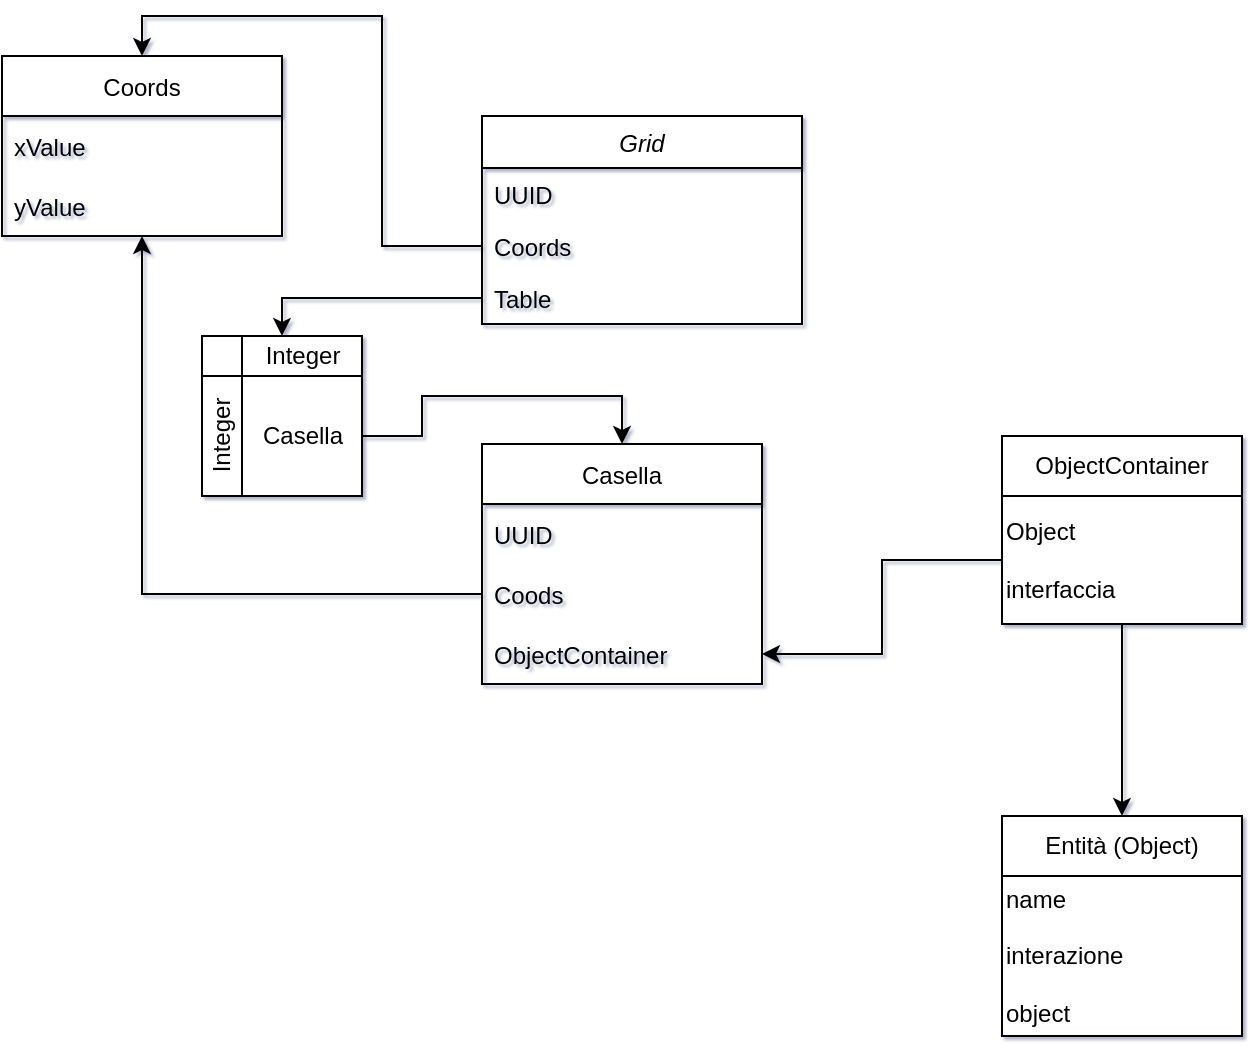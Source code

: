 <mxfile version="17.1.3" type="github">
  <diagram id="C5RBs43oDa-KdzZeNtuy" name="Page-1">
    <mxGraphModel dx="1757" dy="528" grid="1" gridSize="10" guides="1" tooltips="1" connect="1" arrows="1" fold="1" page="1" pageScale="1" pageWidth="827" pageHeight="1169" background="none" math="0" shadow="1">
      <root>
        <mxCell id="WIyWlLk6GJQsqaUBKTNV-0" />
        <mxCell id="WIyWlLk6GJQsqaUBKTNV-1" parent="WIyWlLk6GJQsqaUBKTNV-0" />
        <mxCell id="zkfFHV4jXpPFQw0GAbJ--0" value="Grid" style="swimlane;fontStyle=2;align=center;verticalAlign=top;childLayout=stackLayout;horizontal=1;startSize=26;horizontalStack=0;resizeParent=1;resizeLast=0;collapsible=1;marginBottom=0;rounded=0;shadow=0;strokeWidth=1;" parent="WIyWlLk6GJQsqaUBKTNV-1" vertex="1">
          <mxGeometry x="220" y="120" width="160" height="104" as="geometry">
            <mxRectangle x="230" y="140" width="160" height="26" as="alternateBounds" />
          </mxGeometry>
        </mxCell>
        <mxCell id="zkfFHV4jXpPFQw0GAbJ--1" value="UUID" style="text;align=left;verticalAlign=top;spacingLeft=4;spacingRight=4;overflow=hidden;rotatable=0;points=[[0,0.5],[1,0.5]];portConstraint=eastwest;" parent="zkfFHV4jXpPFQw0GAbJ--0" vertex="1">
          <mxGeometry y="26" width="160" height="26" as="geometry" />
        </mxCell>
        <mxCell id="zkfFHV4jXpPFQw0GAbJ--2" value="Coords" style="text;align=left;verticalAlign=top;spacingLeft=4;spacingRight=4;overflow=hidden;rotatable=0;points=[[0,0.5],[1,0.5]];portConstraint=eastwest;rounded=0;shadow=0;html=0;" parent="zkfFHV4jXpPFQw0GAbJ--0" vertex="1">
          <mxGeometry y="52" width="160" height="26" as="geometry" />
        </mxCell>
        <mxCell id="zkfFHV4jXpPFQw0GAbJ--3" value="Table" style="text;align=left;verticalAlign=top;spacingLeft=4;spacingRight=4;overflow=hidden;rotatable=0;points=[[0,0.5],[1,0.5]];portConstraint=eastwest;rounded=0;shadow=0;html=0;" parent="zkfFHV4jXpPFQw0GAbJ--0" vertex="1">
          <mxGeometry y="78" width="160" height="26" as="geometry" />
        </mxCell>
        <mxCell id="t30wZxQCkRNdcek4japt-16" value="Coords" style="swimlane;fontStyle=0;childLayout=stackLayout;horizontal=1;startSize=30;horizontalStack=0;resizeParent=1;resizeParentMax=0;resizeLast=0;collapsible=1;marginBottom=0;" parent="WIyWlLk6GJQsqaUBKTNV-1" vertex="1">
          <mxGeometry x="-20" y="90" width="140" height="90" as="geometry" />
        </mxCell>
        <mxCell id="t30wZxQCkRNdcek4japt-17" value="xValue" style="text;strokeColor=none;fillColor=none;align=left;verticalAlign=middle;spacingLeft=4;spacingRight=4;overflow=hidden;points=[[0,0.5],[1,0.5]];portConstraint=eastwest;rotatable=0;" parent="t30wZxQCkRNdcek4japt-16" vertex="1">
          <mxGeometry y="30" width="140" height="30" as="geometry" />
        </mxCell>
        <mxCell id="t30wZxQCkRNdcek4japt-18" value="yValue" style="text;strokeColor=none;fillColor=none;align=left;verticalAlign=middle;spacingLeft=4;spacingRight=4;overflow=hidden;points=[[0,0.5],[1,0.5]];portConstraint=eastwest;rotatable=0;" parent="t30wZxQCkRNdcek4japt-16" vertex="1">
          <mxGeometry y="60" width="140" height="30" as="geometry" />
        </mxCell>
        <mxCell id="t30wZxQCkRNdcek4japt-20" style="edgeStyle=orthogonalEdgeStyle;rounded=0;orthogonalLoop=1;jettySize=auto;html=1;" parent="WIyWlLk6GJQsqaUBKTNV-1" source="zkfFHV4jXpPFQw0GAbJ--2" target="t30wZxQCkRNdcek4japt-16" edge="1">
          <mxGeometry relative="1" as="geometry">
            <Array as="points">
              <mxPoint x="170" y="185" />
              <mxPoint x="170" y="70" />
              <mxPoint x="50" y="70" />
            </Array>
          </mxGeometry>
        </mxCell>
        <mxCell id="t30wZxQCkRNdcek4japt-28" style="edgeStyle=orthogonalEdgeStyle;rounded=0;orthogonalLoop=1;jettySize=auto;html=1;" parent="WIyWlLk6GJQsqaUBKTNV-1" source="zkfFHV4jXpPFQw0GAbJ--3" target="t30wZxQCkRNdcek4japt-25" edge="1">
          <mxGeometry relative="1" as="geometry">
            <Array as="points">
              <mxPoint x="120" y="211" />
            </Array>
          </mxGeometry>
        </mxCell>
        <mxCell id="t30wZxQCkRNdcek4japt-29" value="" style="group" parent="WIyWlLk6GJQsqaUBKTNV-1" vertex="1" connectable="0">
          <mxGeometry x="80" y="230" width="80" height="80" as="geometry" />
        </mxCell>
        <mxCell id="t30wZxQCkRNdcek4japt-25" value="" style="shape=internalStorage;whiteSpace=wrap;html=1;backgroundOutline=1;" parent="t30wZxQCkRNdcek4japt-29" vertex="1">
          <mxGeometry width="80" height="80" as="geometry" />
        </mxCell>
        <mxCell id="t30wZxQCkRNdcek4japt-26" value="Integer" style="text;html=1;align=center;verticalAlign=middle;resizable=0;points=[];autosize=1;strokeColor=none;fillColor=none;" parent="t30wZxQCkRNdcek4japt-29" vertex="1">
          <mxGeometry x="25" width="50" height="20" as="geometry" />
        </mxCell>
        <mxCell id="t30wZxQCkRNdcek4japt-27" value="Integer&lt;br&gt;" style="text;html=1;align=center;verticalAlign=middle;resizable=0;points=[];autosize=1;strokeColor=none;fillColor=none;rotation=-90;" parent="t30wZxQCkRNdcek4japt-29" vertex="1">
          <mxGeometry x="-15" y="40" width="50" height="20" as="geometry" />
        </mxCell>
        <mxCell id="t30wZxQCkRNdcek4japt-30" value="Casella&lt;br&gt;" style="text;html=1;align=center;verticalAlign=middle;resizable=0;points=[];autosize=1;strokeColor=none;fillColor=none;" parent="t30wZxQCkRNdcek4japt-29" vertex="1">
          <mxGeometry x="20" y="40" width="60" height="20" as="geometry" />
        </mxCell>
        <mxCell id="t30wZxQCkRNdcek4japt-32" value="Casella" style="swimlane;fontStyle=0;childLayout=stackLayout;horizontal=1;startSize=30;horizontalStack=0;resizeParent=1;resizeParentMax=0;resizeLast=0;collapsible=1;marginBottom=0;" parent="WIyWlLk6GJQsqaUBKTNV-1" vertex="1">
          <mxGeometry x="220" y="284" width="140" height="120" as="geometry" />
        </mxCell>
        <mxCell id="t30wZxQCkRNdcek4japt-33" value="UUID" style="text;strokeColor=none;fillColor=none;align=left;verticalAlign=middle;spacingLeft=4;spacingRight=4;overflow=hidden;points=[[0,0.5],[1,0.5]];portConstraint=eastwest;rotatable=0;" parent="t30wZxQCkRNdcek4japt-32" vertex="1">
          <mxGeometry y="30" width="140" height="30" as="geometry" />
        </mxCell>
        <mxCell id="t30wZxQCkRNdcek4japt-34" value="Coods" style="text;strokeColor=none;fillColor=none;align=left;verticalAlign=middle;spacingLeft=4;spacingRight=4;overflow=hidden;points=[[0,0.5],[1,0.5]];portConstraint=eastwest;rotatable=0;" parent="t30wZxQCkRNdcek4japt-32" vertex="1">
          <mxGeometry y="60" width="140" height="30" as="geometry" />
        </mxCell>
        <mxCell id="t30wZxQCkRNdcek4japt-35" value="ObjectContainer" style="text;strokeColor=none;fillColor=none;align=left;verticalAlign=middle;spacingLeft=4;spacingRight=4;overflow=hidden;points=[[0,0.5],[1,0.5]];portConstraint=eastwest;rotatable=0;" parent="t30wZxQCkRNdcek4japt-32" vertex="1">
          <mxGeometry y="90" width="140" height="30" as="geometry" />
        </mxCell>
        <mxCell id="t30wZxQCkRNdcek4japt-36" style="edgeStyle=orthogonalEdgeStyle;rounded=0;orthogonalLoop=1;jettySize=auto;html=1;" parent="WIyWlLk6GJQsqaUBKTNV-1" source="t30wZxQCkRNdcek4japt-30" target="t30wZxQCkRNdcek4japt-32" edge="1">
          <mxGeometry relative="1" as="geometry">
            <Array as="points">
              <mxPoint x="190" y="280" />
              <mxPoint x="190" y="260" />
              <mxPoint x="290" y="260" />
            </Array>
          </mxGeometry>
        </mxCell>
        <mxCell id="t30wZxQCkRNdcek4japt-37" style="edgeStyle=orthogonalEdgeStyle;rounded=0;orthogonalLoop=1;jettySize=auto;html=1;" parent="WIyWlLk6GJQsqaUBKTNV-1" source="t30wZxQCkRNdcek4japt-34" target="t30wZxQCkRNdcek4japt-16" edge="1">
          <mxGeometry relative="1" as="geometry" />
        </mxCell>
        <mxCell id="Ac0nGDQN1ioUSfVK7lwb-1" style="edgeStyle=orthogonalEdgeStyle;rounded=0;orthogonalLoop=1;jettySize=auto;html=1;entryX=1;entryY=0.5;entryDx=0;entryDy=0;" edge="1" parent="WIyWlLk6GJQsqaUBKTNV-1" source="Ac0nGDQN1ioUSfVK7lwb-0" target="t30wZxQCkRNdcek4japt-35">
          <mxGeometry relative="1" as="geometry" />
        </mxCell>
        <mxCell id="Ac0nGDQN1ioUSfVK7lwb-5" style="edgeStyle=orthogonalEdgeStyle;rounded=0;orthogonalLoop=1;jettySize=auto;html=1;entryX=0.5;entryY=0;entryDx=0;entryDy=0;" edge="1" parent="WIyWlLk6GJQsqaUBKTNV-1" source="Ac0nGDQN1ioUSfVK7lwb-0" target="Ac0nGDQN1ioUSfVK7lwb-6">
          <mxGeometry relative="1" as="geometry">
            <mxPoint x="540" y="430" as="targetPoint" />
          </mxGeometry>
        </mxCell>
        <mxCell id="Ac0nGDQN1ioUSfVK7lwb-0" value="Object&amp;nbsp;&lt;br&gt;&lt;br&gt;interfaccia" style="rounded=0;whiteSpace=wrap;html=1;align=left;" vertex="1" parent="WIyWlLk6GJQsqaUBKTNV-1">
          <mxGeometry x="480" y="310" width="120" height="64" as="geometry" />
        </mxCell>
        <mxCell id="Ac0nGDQN1ioUSfVK7lwb-4" value="ObjectContainer" style="rounded=0;whiteSpace=wrap;html=1;" vertex="1" parent="WIyWlLk6GJQsqaUBKTNV-1">
          <mxGeometry x="480" y="280" width="120" height="30" as="geometry" />
        </mxCell>
        <mxCell id="Ac0nGDQN1ioUSfVK7lwb-6" value="Entità (Object)" style="rounded=0;whiteSpace=wrap;html=1;" vertex="1" parent="WIyWlLk6GJQsqaUBKTNV-1">
          <mxGeometry x="480" y="470" width="120" height="30" as="geometry" />
        </mxCell>
        <mxCell id="Ac0nGDQN1ioUSfVK7lwb-7" value="name&lt;br&gt;&lt;br&gt;interazione&lt;br&gt;&lt;br&gt;object" style="rounded=0;whiteSpace=wrap;html=1;align=left;" vertex="1" parent="WIyWlLk6GJQsqaUBKTNV-1">
          <mxGeometry x="480" y="500" width="120" height="80" as="geometry" />
        </mxCell>
      </root>
    </mxGraphModel>
  </diagram>
</mxfile>
